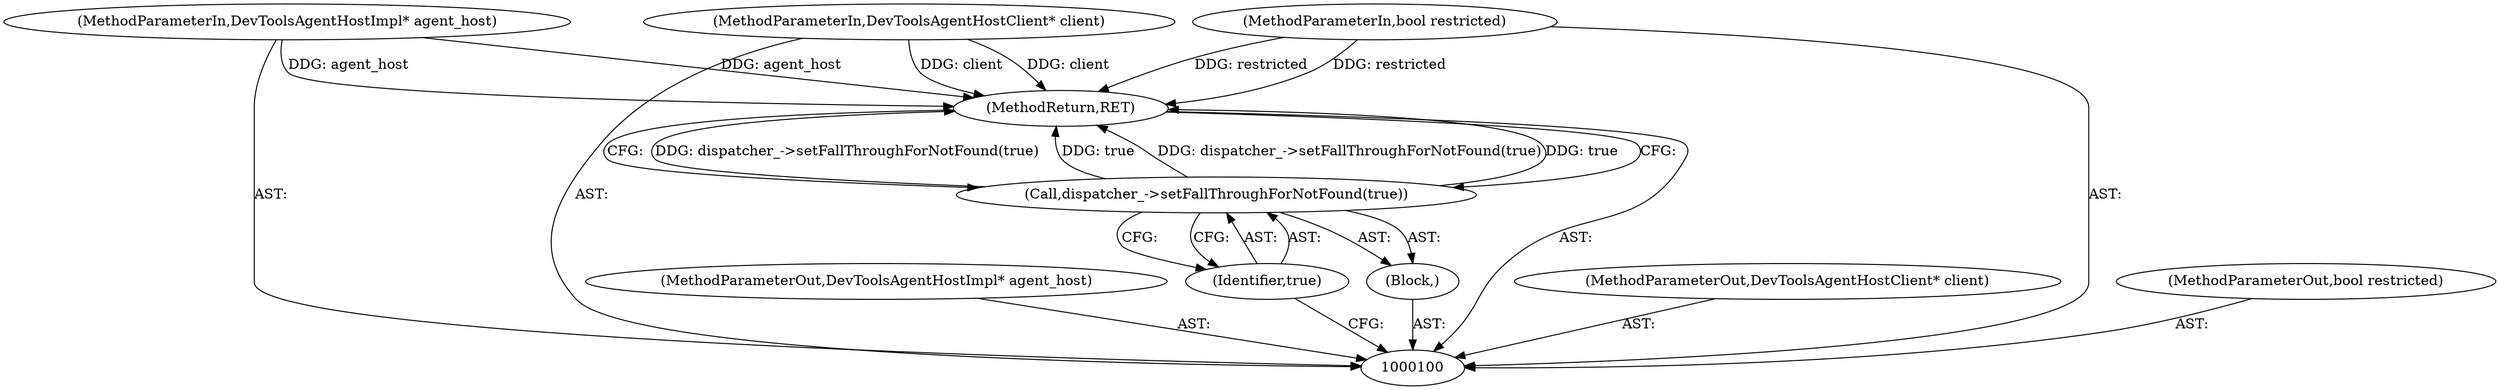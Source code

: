 digraph "0_Chrome_2aec794f26098c7a361c27d7c8f57119631cca8a_10" {
"1000107" [label="(MethodReturn,RET)"];
"1000101" [label="(MethodParameterIn,DevToolsAgentHostImpl* agent_host)"];
"1000119" [label="(MethodParameterOut,DevToolsAgentHostImpl* agent_host)"];
"1000104" [label="(Block,)"];
"1000105" [label="(Call,dispatcher_->setFallThroughForNotFound(true))"];
"1000106" [label="(Identifier,true)"];
"1000102" [label="(MethodParameterIn,DevToolsAgentHostClient* client)"];
"1000120" [label="(MethodParameterOut,DevToolsAgentHostClient* client)"];
"1000103" [label="(MethodParameterIn,bool restricted)"];
"1000121" [label="(MethodParameterOut,bool restricted)"];
"1000107" -> "1000100"  [label="AST: "];
"1000107" -> "1000105"  [label="CFG: "];
"1000105" -> "1000107"  [label="DDG: dispatcher_->setFallThroughForNotFound(true)"];
"1000105" -> "1000107"  [label="DDG: true"];
"1000103" -> "1000107"  [label="DDG: restricted"];
"1000102" -> "1000107"  [label="DDG: client"];
"1000101" -> "1000107"  [label="DDG: agent_host"];
"1000101" -> "1000100"  [label="AST: "];
"1000101" -> "1000107"  [label="DDG: agent_host"];
"1000119" -> "1000100"  [label="AST: "];
"1000104" -> "1000100"  [label="AST: "];
"1000105" -> "1000104"  [label="AST: "];
"1000105" -> "1000104"  [label="AST: "];
"1000105" -> "1000106"  [label="CFG: "];
"1000106" -> "1000105"  [label="AST: "];
"1000107" -> "1000105"  [label="CFG: "];
"1000105" -> "1000107"  [label="DDG: dispatcher_->setFallThroughForNotFound(true)"];
"1000105" -> "1000107"  [label="DDG: true"];
"1000106" -> "1000105"  [label="AST: "];
"1000106" -> "1000100"  [label="CFG: "];
"1000105" -> "1000106"  [label="CFG: "];
"1000102" -> "1000100"  [label="AST: "];
"1000102" -> "1000107"  [label="DDG: client"];
"1000120" -> "1000100"  [label="AST: "];
"1000103" -> "1000100"  [label="AST: "];
"1000103" -> "1000107"  [label="DDG: restricted"];
"1000121" -> "1000100"  [label="AST: "];
}
